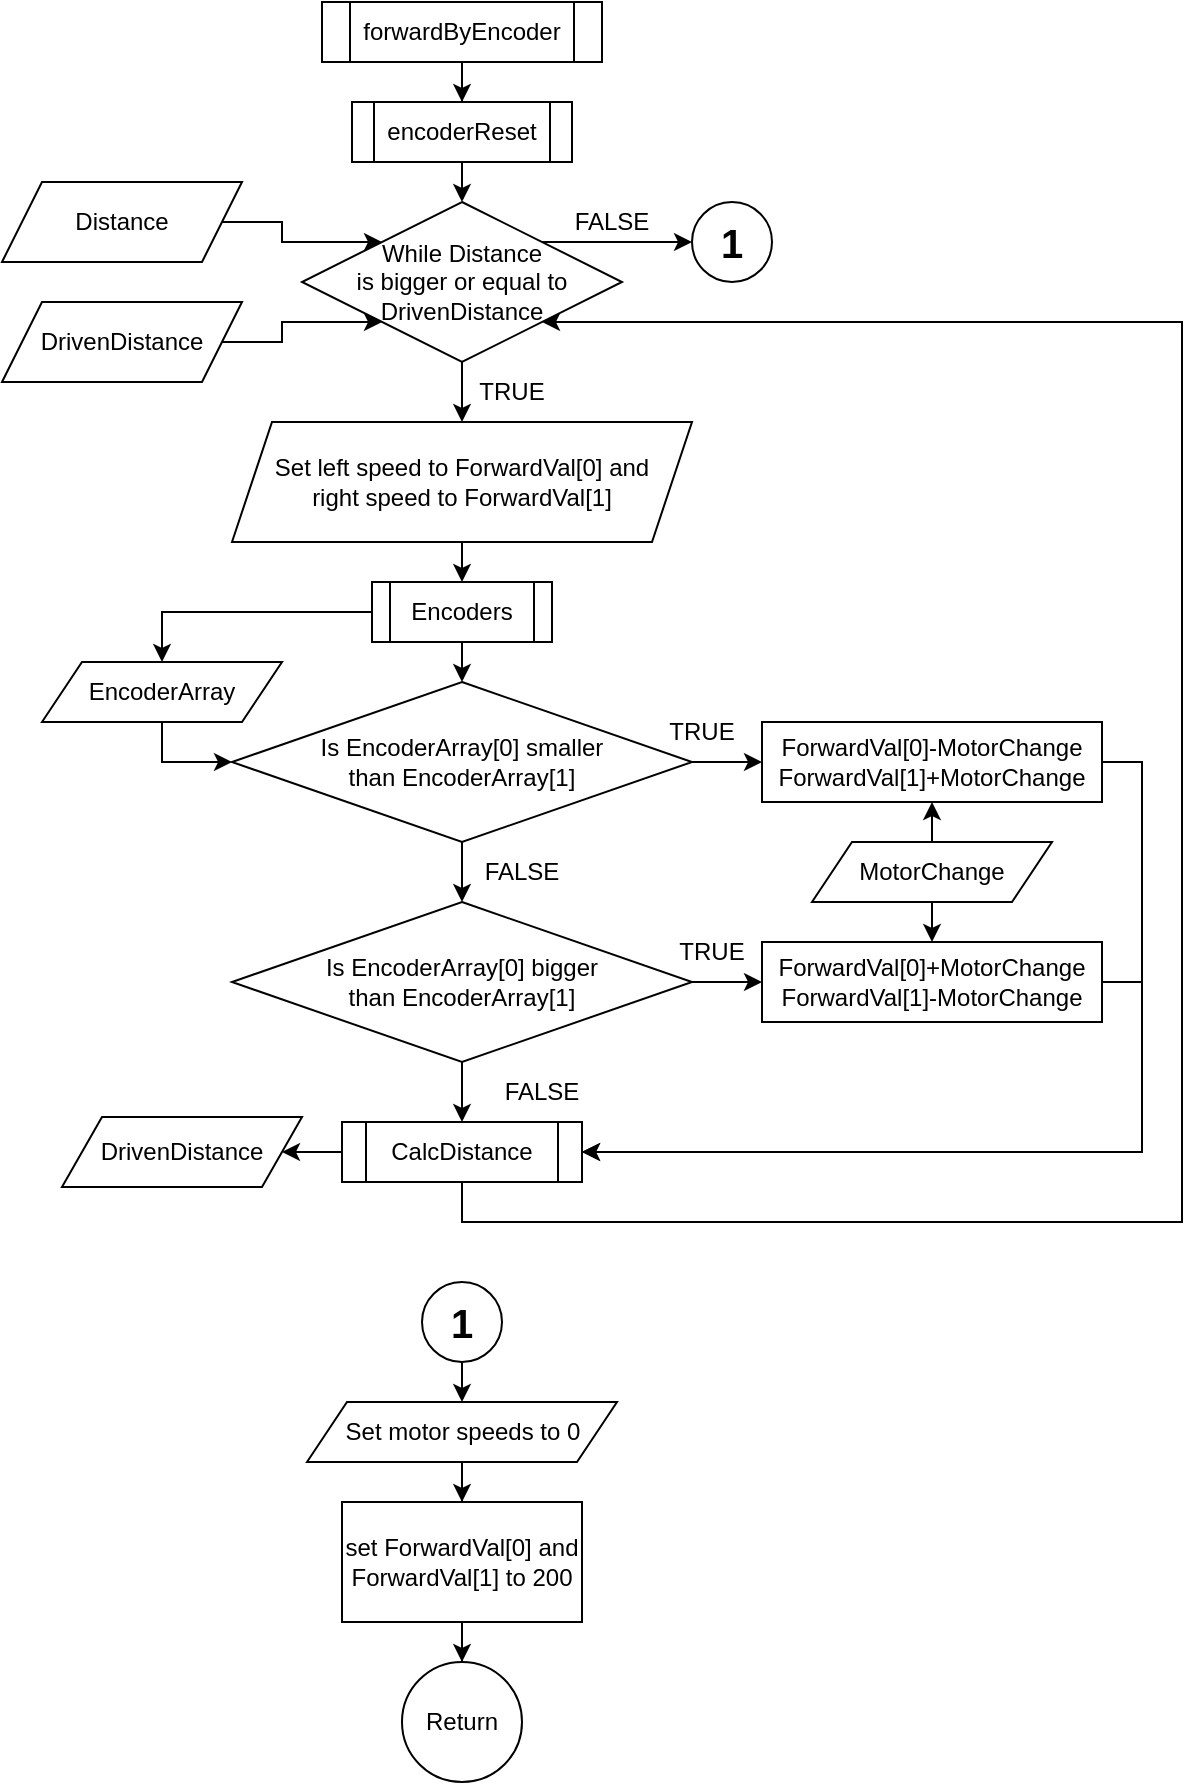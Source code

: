 <mxfile version="22.1.8" type="device">
  <diagram name="Page-1" id="1wHot74sVgRbxN3V9Pzl">
    <mxGraphModel dx="537" dy="1274" grid="1" gridSize="10" guides="1" tooltips="1" connect="1" arrows="1" fold="1" page="1" pageScale="1" pageWidth="850" pageHeight="1100" math="0" shadow="0">
      <root>
        <mxCell id="0" />
        <mxCell id="1" parent="0" />
        <mxCell id="OEuwmZ-vneeiG_g7fXwI-3" value="" style="edgeStyle=orthogonalEdgeStyle;rounded=0;orthogonalLoop=1;jettySize=auto;html=1;" edge="1" parent="1" source="OEuwmZ-vneeiG_g7fXwI-1" target="OEuwmZ-vneeiG_g7fXwI-2">
          <mxGeometry relative="1" as="geometry" />
        </mxCell>
        <mxCell id="OEuwmZ-vneeiG_g7fXwI-1" value="forwardByEncoder" style="shape=process;whiteSpace=wrap;html=1;backgroundOutline=1;" vertex="1" parent="1">
          <mxGeometry x="190" y="70" width="140" height="30" as="geometry" />
        </mxCell>
        <mxCell id="OEuwmZ-vneeiG_g7fXwI-5" style="edgeStyle=orthogonalEdgeStyle;rounded=0;orthogonalLoop=1;jettySize=auto;html=1;exitX=0.5;exitY=1;exitDx=0;exitDy=0;entryX=0.5;entryY=0;entryDx=0;entryDy=0;" edge="1" parent="1" source="OEuwmZ-vneeiG_g7fXwI-2" target="OEuwmZ-vneeiG_g7fXwI-4">
          <mxGeometry relative="1" as="geometry" />
        </mxCell>
        <mxCell id="OEuwmZ-vneeiG_g7fXwI-2" value="encoderReset" style="shape=process;whiteSpace=wrap;html=1;backgroundOutline=1;" vertex="1" parent="1">
          <mxGeometry x="205" y="120" width="110" height="30" as="geometry" />
        </mxCell>
        <mxCell id="OEuwmZ-vneeiG_g7fXwI-9" style="edgeStyle=orthogonalEdgeStyle;rounded=0;orthogonalLoop=1;jettySize=auto;html=1;exitX=0.5;exitY=1;exitDx=0;exitDy=0;entryX=0.5;entryY=0;entryDx=0;entryDy=0;" edge="1" parent="1" source="OEuwmZ-vneeiG_g7fXwI-4" target="OEuwmZ-vneeiG_g7fXwI-8">
          <mxGeometry relative="1" as="geometry" />
        </mxCell>
        <mxCell id="OEuwmZ-vneeiG_g7fXwI-39" style="edgeStyle=orthogonalEdgeStyle;rounded=0;orthogonalLoop=1;jettySize=auto;html=1;exitX=1;exitY=0;exitDx=0;exitDy=0;entryX=0;entryY=0.5;entryDx=0;entryDy=0;" edge="1" parent="1" source="OEuwmZ-vneeiG_g7fXwI-4" target="OEuwmZ-vneeiG_g7fXwI-38">
          <mxGeometry relative="1" as="geometry" />
        </mxCell>
        <mxCell id="OEuwmZ-vneeiG_g7fXwI-4" value="While Distance &lt;br&gt;is bigger or equal to DrivenDistance" style="rhombus;whiteSpace=wrap;html=1;" vertex="1" parent="1">
          <mxGeometry x="180" y="170" width="160" height="80" as="geometry" />
        </mxCell>
        <mxCell id="OEuwmZ-vneeiG_g7fXwI-7" style="edgeStyle=orthogonalEdgeStyle;rounded=0;orthogonalLoop=1;jettySize=auto;html=1;exitX=1;exitY=0.5;exitDx=0;exitDy=0;entryX=0;entryY=0;entryDx=0;entryDy=0;" edge="1" parent="1" source="OEuwmZ-vneeiG_g7fXwI-6" target="OEuwmZ-vneeiG_g7fXwI-4">
          <mxGeometry relative="1" as="geometry" />
        </mxCell>
        <mxCell id="OEuwmZ-vneeiG_g7fXwI-6" value="Distance" style="shape=parallelogram;perimeter=parallelogramPerimeter;whiteSpace=wrap;html=1;fixedSize=1;" vertex="1" parent="1">
          <mxGeometry x="30" y="160" width="120" height="40" as="geometry" />
        </mxCell>
        <mxCell id="OEuwmZ-vneeiG_g7fXwI-12" style="edgeStyle=orthogonalEdgeStyle;rounded=0;orthogonalLoop=1;jettySize=auto;html=1;exitX=0.5;exitY=1;exitDx=0;exitDy=0;entryX=0.5;entryY=0;entryDx=0;entryDy=0;" edge="1" parent="1" source="OEuwmZ-vneeiG_g7fXwI-8" target="OEuwmZ-vneeiG_g7fXwI-11">
          <mxGeometry relative="1" as="geometry" />
        </mxCell>
        <mxCell id="OEuwmZ-vneeiG_g7fXwI-8" value="Set left speed to ForwardVal[0] and &lt;br&gt;right speed to ForwardVal[1]" style="shape=parallelogram;perimeter=parallelogramPerimeter;whiteSpace=wrap;html=1;fixedSize=1;" vertex="1" parent="1">
          <mxGeometry x="145" y="280" width="230" height="60" as="geometry" />
        </mxCell>
        <mxCell id="OEuwmZ-vneeiG_g7fXwI-14" style="edgeStyle=orthogonalEdgeStyle;rounded=0;orthogonalLoop=1;jettySize=auto;html=1;exitX=0.5;exitY=1;exitDx=0;exitDy=0;entryX=0.5;entryY=0;entryDx=0;entryDy=0;" edge="1" parent="1" source="OEuwmZ-vneeiG_g7fXwI-11" target="OEuwmZ-vneeiG_g7fXwI-13">
          <mxGeometry relative="1" as="geometry" />
        </mxCell>
        <mxCell id="OEuwmZ-vneeiG_g7fXwI-16" style="edgeStyle=orthogonalEdgeStyle;rounded=0;orthogonalLoop=1;jettySize=auto;html=1;exitX=0;exitY=0.5;exitDx=0;exitDy=0;entryX=0.5;entryY=0;entryDx=0;entryDy=0;" edge="1" parent="1" source="OEuwmZ-vneeiG_g7fXwI-11" target="OEuwmZ-vneeiG_g7fXwI-15">
          <mxGeometry relative="1" as="geometry" />
        </mxCell>
        <mxCell id="OEuwmZ-vneeiG_g7fXwI-11" value="Encoders" style="shape=process;whiteSpace=wrap;html=1;backgroundOutline=1;" vertex="1" parent="1">
          <mxGeometry x="215" y="360" width="90" height="30" as="geometry" />
        </mxCell>
        <mxCell id="OEuwmZ-vneeiG_g7fXwI-19" style="edgeStyle=orthogonalEdgeStyle;rounded=0;orthogonalLoop=1;jettySize=auto;html=1;exitX=1;exitY=0.5;exitDx=0;exitDy=0;entryX=0;entryY=0.5;entryDx=0;entryDy=0;" edge="1" parent="1" source="OEuwmZ-vneeiG_g7fXwI-13" target="OEuwmZ-vneeiG_g7fXwI-18">
          <mxGeometry relative="1" as="geometry" />
        </mxCell>
        <mxCell id="OEuwmZ-vneeiG_g7fXwI-21" style="edgeStyle=orthogonalEdgeStyle;rounded=0;orthogonalLoop=1;jettySize=auto;html=1;exitX=0.5;exitY=1;exitDx=0;exitDy=0;entryX=0.5;entryY=0;entryDx=0;entryDy=0;" edge="1" parent="1" source="OEuwmZ-vneeiG_g7fXwI-13" target="OEuwmZ-vneeiG_g7fXwI-20">
          <mxGeometry relative="1" as="geometry" />
        </mxCell>
        <mxCell id="OEuwmZ-vneeiG_g7fXwI-13" value="Is EncoderArray[0] smaller &lt;br&gt;than EncoderArray[1]" style="rhombus;whiteSpace=wrap;html=1;" vertex="1" parent="1">
          <mxGeometry x="145" y="410" width="230" height="80" as="geometry" />
        </mxCell>
        <mxCell id="OEuwmZ-vneeiG_g7fXwI-17" style="edgeStyle=orthogonalEdgeStyle;rounded=0;orthogonalLoop=1;jettySize=auto;html=1;exitX=0.5;exitY=1;exitDx=0;exitDy=0;entryX=0;entryY=0.5;entryDx=0;entryDy=0;" edge="1" parent="1" source="OEuwmZ-vneeiG_g7fXwI-15" target="OEuwmZ-vneeiG_g7fXwI-13">
          <mxGeometry relative="1" as="geometry" />
        </mxCell>
        <mxCell id="OEuwmZ-vneeiG_g7fXwI-15" value="EncoderArray" style="shape=parallelogram;perimeter=parallelogramPerimeter;whiteSpace=wrap;html=1;fixedSize=1;" vertex="1" parent="1">
          <mxGeometry x="50" y="400" width="120" height="30" as="geometry" />
        </mxCell>
        <mxCell id="OEuwmZ-vneeiG_g7fXwI-34" style="edgeStyle=orthogonalEdgeStyle;rounded=0;orthogonalLoop=1;jettySize=auto;html=1;exitX=1;exitY=0.5;exitDx=0;exitDy=0;entryX=1;entryY=0.5;entryDx=0;entryDy=0;" edge="1" parent="1" source="OEuwmZ-vneeiG_g7fXwI-18" target="OEuwmZ-vneeiG_g7fXwI-31">
          <mxGeometry relative="1" as="geometry" />
        </mxCell>
        <mxCell id="OEuwmZ-vneeiG_g7fXwI-18" value="ForwardVal[0]-MotorChange&lt;br&gt;ForwardVal[1]+MotorChange" style="rounded=0;whiteSpace=wrap;html=1;" vertex="1" parent="1">
          <mxGeometry x="410" y="430" width="170" height="40" as="geometry" />
        </mxCell>
        <mxCell id="OEuwmZ-vneeiG_g7fXwI-23" style="edgeStyle=orthogonalEdgeStyle;rounded=0;orthogonalLoop=1;jettySize=auto;html=1;exitX=1;exitY=0.5;exitDx=0;exitDy=0;entryX=0;entryY=0.5;entryDx=0;entryDy=0;" edge="1" parent="1" source="OEuwmZ-vneeiG_g7fXwI-20" target="OEuwmZ-vneeiG_g7fXwI-22">
          <mxGeometry relative="1" as="geometry" />
        </mxCell>
        <mxCell id="OEuwmZ-vneeiG_g7fXwI-27" style="edgeStyle=orthogonalEdgeStyle;rounded=0;orthogonalLoop=1;jettySize=auto;html=1;exitX=0.5;exitY=1;exitDx=0;exitDy=0;entryX=0.5;entryY=0;entryDx=0;entryDy=0;" edge="1" parent="1" source="OEuwmZ-vneeiG_g7fXwI-20" target="OEuwmZ-vneeiG_g7fXwI-31">
          <mxGeometry relative="1" as="geometry">
            <mxPoint x="259.684" y="630" as="targetPoint" />
          </mxGeometry>
        </mxCell>
        <mxCell id="OEuwmZ-vneeiG_g7fXwI-20" value="Is EncoderArray[0] bigger&lt;br&gt;than EncoderArray[1]" style="rhombus;whiteSpace=wrap;html=1;" vertex="1" parent="1">
          <mxGeometry x="145" y="520" width="230" height="80" as="geometry" />
        </mxCell>
        <mxCell id="OEuwmZ-vneeiG_g7fXwI-35" style="edgeStyle=orthogonalEdgeStyle;rounded=0;orthogonalLoop=1;jettySize=auto;html=1;exitX=1;exitY=0.5;exitDx=0;exitDy=0;entryX=1;entryY=0.5;entryDx=0;entryDy=0;" edge="1" parent="1" source="OEuwmZ-vneeiG_g7fXwI-22" target="OEuwmZ-vneeiG_g7fXwI-31">
          <mxGeometry relative="1" as="geometry" />
        </mxCell>
        <mxCell id="OEuwmZ-vneeiG_g7fXwI-22" value="ForwardVal[0]+MotorChange&lt;br&gt;ForwardVal[1]-MotorChange" style="rounded=0;whiteSpace=wrap;html=1;" vertex="1" parent="1">
          <mxGeometry x="410" y="540" width="170" height="40" as="geometry" />
        </mxCell>
        <mxCell id="OEuwmZ-vneeiG_g7fXwI-24" value="FALSE" style="text;html=1;strokeColor=none;fillColor=none;align=center;verticalAlign=middle;whiteSpace=wrap;rounded=0;" vertex="1" parent="1">
          <mxGeometry x="260" y="490" width="60" height="30" as="geometry" />
        </mxCell>
        <mxCell id="OEuwmZ-vneeiG_g7fXwI-25" value="TRUE" style="text;html=1;strokeColor=none;fillColor=none;align=center;verticalAlign=middle;whiteSpace=wrap;rounded=0;" vertex="1" parent="1">
          <mxGeometry x="350" y="420" width="60" height="30" as="geometry" />
        </mxCell>
        <mxCell id="OEuwmZ-vneeiG_g7fXwI-26" value="TRUE" style="text;html=1;strokeColor=none;fillColor=none;align=center;verticalAlign=middle;whiteSpace=wrap;rounded=0;" vertex="1" parent="1">
          <mxGeometry x="355" y="530" width="60" height="30" as="geometry" />
        </mxCell>
        <mxCell id="OEuwmZ-vneeiG_g7fXwI-28" value="FALSE" style="text;html=1;strokeColor=none;fillColor=none;align=center;verticalAlign=middle;whiteSpace=wrap;rounded=0;" vertex="1" parent="1">
          <mxGeometry x="270" y="600" width="60" height="30" as="geometry" />
        </mxCell>
        <mxCell id="OEuwmZ-vneeiG_g7fXwI-30" style="edgeStyle=orthogonalEdgeStyle;rounded=0;orthogonalLoop=1;jettySize=auto;html=1;exitX=1;exitY=0.5;exitDx=0;exitDy=0;entryX=0;entryY=1;entryDx=0;entryDy=0;" edge="1" parent="1" source="OEuwmZ-vneeiG_g7fXwI-29" target="OEuwmZ-vneeiG_g7fXwI-4">
          <mxGeometry relative="1" as="geometry" />
        </mxCell>
        <mxCell id="OEuwmZ-vneeiG_g7fXwI-29" value="DrivenDistance" style="shape=parallelogram;perimeter=parallelogramPerimeter;whiteSpace=wrap;html=1;fixedSize=1;" vertex="1" parent="1">
          <mxGeometry x="30" y="220" width="120" height="40" as="geometry" />
        </mxCell>
        <mxCell id="OEuwmZ-vneeiG_g7fXwI-33" style="edgeStyle=orthogonalEdgeStyle;rounded=0;orthogonalLoop=1;jettySize=auto;html=1;exitX=0;exitY=0.5;exitDx=0;exitDy=0;entryX=1;entryY=0.5;entryDx=0;entryDy=0;" edge="1" parent="1" source="OEuwmZ-vneeiG_g7fXwI-31" target="OEuwmZ-vneeiG_g7fXwI-32">
          <mxGeometry relative="1" as="geometry" />
        </mxCell>
        <mxCell id="OEuwmZ-vneeiG_g7fXwI-36" style="edgeStyle=orthogonalEdgeStyle;rounded=0;orthogonalLoop=1;jettySize=auto;html=1;exitX=0.5;exitY=1;exitDx=0;exitDy=0;entryX=1;entryY=1;entryDx=0;entryDy=0;" edge="1" parent="1" source="OEuwmZ-vneeiG_g7fXwI-31" target="OEuwmZ-vneeiG_g7fXwI-4">
          <mxGeometry relative="1" as="geometry">
            <Array as="points">
              <mxPoint x="260" y="680" />
              <mxPoint x="620" y="680" />
              <mxPoint x="620" y="230" />
            </Array>
          </mxGeometry>
        </mxCell>
        <mxCell id="OEuwmZ-vneeiG_g7fXwI-31" value="CalcDistance" style="shape=process;whiteSpace=wrap;html=1;backgroundOutline=1;" vertex="1" parent="1">
          <mxGeometry x="200" y="630" width="120" height="30" as="geometry" />
        </mxCell>
        <mxCell id="OEuwmZ-vneeiG_g7fXwI-32" value="DrivenDistance" style="shape=parallelogram;perimeter=parallelogramPerimeter;whiteSpace=wrap;html=1;fixedSize=1;" vertex="1" parent="1">
          <mxGeometry x="60" y="627.5" width="120" height="35" as="geometry" />
        </mxCell>
        <mxCell id="OEuwmZ-vneeiG_g7fXwI-43" style="edgeStyle=orthogonalEdgeStyle;rounded=0;orthogonalLoop=1;jettySize=auto;html=1;exitX=0.5;exitY=1;exitDx=0;exitDy=0;entryX=0.5;entryY=0;entryDx=0;entryDy=0;" edge="1" parent="1" source="OEuwmZ-vneeiG_g7fXwI-37" target="OEuwmZ-vneeiG_g7fXwI-42">
          <mxGeometry relative="1" as="geometry" />
        </mxCell>
        <mxCell id="OEuwmZ-vneeiG_g7fXwI-37" value="&lt;font style=&quot;font-size: 20px;&quot;&gt;&lt;b&gt;1&lt;/b&gt;&lt;/font&gt;" style="ellipse;whiteSpace=wrap;html=1;aspect=fixed;" vertex="1" parent="1">
          <mxGeometry x="240" y="710" width="40" height="40" as="geometry" />
        </mxCell>
        <mxCell id="OEuwmZ-vneeiG_g7fXwI-38" value="&lt;font style=&quot;font-size: 20px;&quot;&gt;&lt;b&gt;1&lt;/b&gt;&lt;/font&gt;" style="ellipse;whiteSpace=wrap;html=1;aspect=fixed;" vertex="1" parent="1">
          <mxGeometry x="375" y="170" width="40" height="40" as="geometry" />
        </mxCell>
        <mxCell id="OEuwmZ-vneeiG_g7fXwI-40" value="TRUE" style="text;html=1;strokeColor=none;fillColor=none;align=center;verticalAlign=middle;whiteSpace=wrap;rounded=0;" vertex="1" parent="1">
          <mxGeometry x="255" y="250" width="60" height="30" as="geometry" />
        </mxCell>
        <mxCell id="OEuwmZ-vneeiG_g7fXwI-41" value="FALSE" style="text;html=1;strokeColor=none;fillColor=none;align=center;verticalAlign=middle;whiteSpace=wrap;rounded=0;" vertex="1" parent="1">
          <mxGeometry x="305" y="165" width="60" height="30" as="geometry" />
        </mxCell>
        <mxCell id="OEuwmZ-vneeiG_g7fXwI-45" value="" style="edgeStyle=orthogonalEdgeStyle;rounded=0;orthogonalLoop=1;jettySize=auto;html=1;" edge="1" parent="1" source="OEuwmZ-vneeiG_g7fXwI-42" target="OEuwmZ-vneeiG_g7fXwI-44">
          <mxGeometry relative="1" as="geometry" />
        </mxCell>
        <mxCell id="OEuwmZ-vneeiG_g7fXwI-42" value="Set motor speeds to 0" style="shape=parallelogram;perimeter=parallelogramPerimeter;whiteSpace=wrap;html=1;fixedSize=1;" vertex="1" parent="1">
          <mxGeometry x="182.5" y="770" width="155" height="30" as="geometry" />
        </mxCell>
        <mxCell id="OEuwmZ-vneeiG_g7fXwI-47" value="" style="edgeStyle=orthogonalEdgeStyle;rounded=0;orthogonalLoop=1;jettySize=auto;html=1;" edge="1" parent="1" source="OEuwmZ-vneeiG_g7fXwI-44" target="OEuwmZ-vneeiG_g7fXwI-46">
          <mxGeometry relative="1" as="geometry" />
        </mxCell>
        <mxCell id="OEuwmZ-vneeiG_g7fXwI-44" value="set ForwardVal[0] and ForwardVal[1] to 200" style="whiteSpace=wrap;html=1;rounded=0;" vertex="1" parent="1">
          <mxGeometry x="200" y="820" width="120" height="60" as="geometry" />
        </mxCell>
        <mxCell id="OEuwmZ-vneeiG_g7fXwI-46" value="Return" style="ellipse;whiteSpace=wrap;html=1;rounded=0;" vertex="1" parent="1">
          <mxGeometry x="230" y="900" width="60" height="60" as="geometry" />
        </mxCell>
        <mxCell id="OEuwmZ-vneeiG_g7fXwI-49" style="edgeStyle=orthogonalEdgeStyle;rounded=0;orthogonalLoop=1;jettySize=auto;html=1;exitX=0.5;exitY=0;exitDx=0;exitDy=0;entryX=0.5;entryY=1;entryDx=0;entryDy=0;" edge="1" parent="1" source="OEuwmZ-vneeiG_g7fXwI-48" target="OEuwmZ-vneeiG_g7fXwI-18">
          <mxGeometry relative="1" as="geometry" />
        </mxCell>
        <mxCell id="OEuwmZ-vneeiG_g7fXwI-50" style="edgeStyle=orthogonalEdgeStyle;rounded=0;orthogonalLoop=1;jettySize=auto;html=1;exitX=0.5;exitY=1;exitDx=0;exitDy=0;entryX=0.5;entryY=0;entryDx=0;entryDy=0;" edge="1" parent="1" source="OEuwmZ-vneeiG_g7fXwI-48" target="OEuwmZ-vneeiG_g7fXwI-22">
          <mxGeometry relative="1" as="geometry" />
        </mxCell>
        <mxCell id="OEuwmZ-vneeiG_g7fXwI-48" value="MotorChange" style="shape=parallelogram;perimeter=parallelogramPerimeter;whiteSpace=wrap;html=1;fixedSize=1;" vertex="1" parent="1">
          <mxGeometry x="435" y="490" width="120" height="30" as="geometry" />
        </mxCell>
      </root>
    </mxGraphModel>
  </diagram>
</mxfile>
